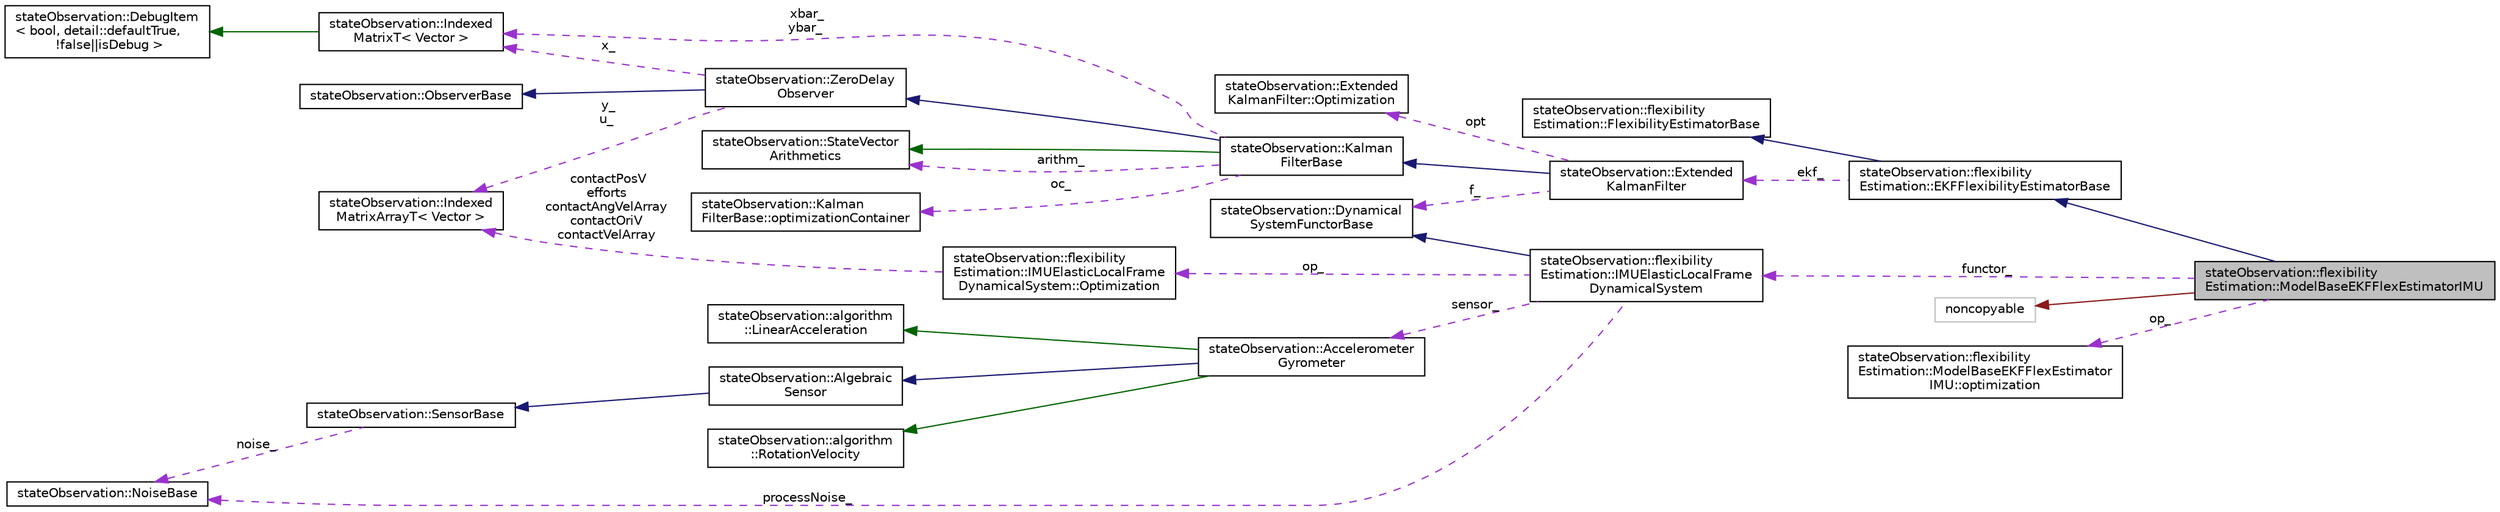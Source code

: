 digraph "stateObservation::flexibilityEstimation::ModelBaseEKFFlexEstimatorIMU"
{
  edge [fontname="Helvetica",fontsize="10",labelfontname="Helvetica",labelfontsize="10"];
  node [fontname="Helvetica",fontsize="10",shape=record];
  rankdir="LR";
  Node4 [label="stateObservation::flexibility\lEstimation::ModelBaseEKFFlexEstimatorIMU",height=0.2,width=0.4,color="black", fillcolor="grey75", style="filled", fontcolor="black"];
  Node5 -> Node4 [dir="back",color="midnightblue",fontsize="10",style="solid",fontname="Helvetica"];
  Node5 [label="stateObservation::flexibility\lEstimation::EKFFlexibilityEstimatorBase",height=0.2,width=0.4,color="black", fillcolor="white", style="filled",URL="$classstateObservation_1_1flexibilityEstimation_1_1EKFFlexibilityEstimatorBase.html",tooltip="This class is the base class of the flexibility estimators that use an extended Kalman Filter..."];
  Node6 -> Node5 [dir="back",color="midnightblue",fontsize="10",style="solid",fontname="Helvetica"];
  Node6 [label="stateObservation::flexibility\lEstimation::FlexibilityEstimatorBase",height=0.2,width=0.4,color="black", fillcolor="white", style="filled",URL="$classstateObservation_1_1flexibilityEstimation_1_1FlexibilityEstimatorBase.html",tooltip="This class is the base class of the flexibility estimators. "];
  Node7 -> Node5 [dir="back",color="darkorchid3",fontsize="10",style="dashed",label=" ekf_" ,fontname="Helvetica"];
  Node7 [label="stateObservation::Extended\lKalmanFilter",height=0.2,width=0.4,color="black", fillcolor="white", style="filled",URL="$classstateObservation_1_1ExtendedKalmanFilter.html",tooltip="The class to intanciate to use an extended Kalman filter. To use this class, one needs to provide a p..."];
  Node8 -> Node7 [dir="back",color="midnightblue",fontsize="10",style="solid",fontname="Helvetica"];
  Node8 [label="stateObservation::Kalman\lFilterBase",height=0.2,width=0.4,color="black", fillcolor="white", style="filled",URL="$classstateObservation_1_1KalmanFilterBase.html",tooltip="It mostly implements the equations of Kalman filtering It is suitablle by derivation to be used incas..."];
  Node9 -> Node8 [dir="back",color="midnightblue",fontsize="10",style="solid",fontname="Helvetica"];
  Node9 [label="stateObservation::ZeroDelay\lObserver",height=0.2,width=0.4,color="black", fillcolor="white", style="filled",URL="$classstateObservation_1_1ZeroDelayObserver.html",tooltip="Defines the base class of online zero delay observers. Zero delay observers are the classical state o..."];
  Node10 -> Node9 [dir="back",color="midnightblue",fontsize="10",style="solid",fontname="Helvetica"];
  Node10 [label="stateObservation::ObserverBase",height=0.2,width=0.4,color="black", fillcolor="white", style="filled",URL="$classstateObservation_1_1ObserverBase.html",tooltip="The base class for observers. The observer is destinated to any dynamical system with a vector state ..."];
  Node11 -> Node9 [dir="back",color="darkorchid3",fontsize="10",style="dashed",label=" y_\nu_" ,fontname="Helvetica"];
  Node11 [label="stateObservation::Indexed\lMatrixArrayT\< Vector \>",height=0.2,width=0.4,color="black", fillcolor="white", style="filled",URL="$classstateObservation_1_1IndexedMatrixArrayT.html"];
  Node12 -> Node9 [dir="back",color="darkorchid3",fontsize="10",style="dashed",label=" x_" ,fontname="Helvetica"];
  Node12 [label="stateObservation::Indexed\lMatrixT\< Vector \>",height=0.2,width=0.4,color="black", fillcolor="white", style="filled",URL="$classstateObservation_1_1IndexedMatrixT.html"];
  Node13 -> Node12 [dir="back",color="darkgreen",fontsize="10",style="solid",fontname="Helvetica"];
  Node13 [label="stateObservation::DebugItem\l\< bool, detail::defaultTrue,\l !false\|\|isDebug \>",height=0.2,width=0.4,color="black", fillcolor="white", style="filled",URL="$classstateObservation_1_1DebugItem.html"];
  Node14 -> Node8 [dir="back",color="darkgreen",fontsize="10",style="solid",fontname="Helvetica"];
  Node14 [label="stateObservation::StateVector\lArithmetics",height=0.2,width=0.4,color="black", fillcolor="white", style="filled",URL="$classstateObservation_1_1StateVectorArithmetics.html",tooltip="This class is used to customize the way the difference between measurements, the state update functio..."];
  Node15 -> Node8 [dir="back",color="darkorchid3",fontsize="10",style="dashed",label=" oc_" ,fontname="Helvetica"];
  Node15 [label="stateObservation::Kalman\lFilterBase::optimizationContainer",height=0.2,width=0.4,color="black", fillcolor="white", style="filled",URL="$structstateObservation_1_1KalmanFilterBase_1_1optimizationContainer.html"];
  Node14 -> Node8 [dir="back",color="darkorchid3",fontsize="10",style="dashed",label=" arithm_" ,fontname="Helvetica"];
  Node12 -> Node8 [dir="back",color="darkorchid3",fontsize="10",style="dashed",label=" xbar_\nybar_" ,fontname="Helvetica"];
  Node16 -> Node7 [dir="back",color="darkorchid3",fontsize="10",style="dashed",label=" opt" ,fontname="Helvetica"];
  Node16 [label="stateObservation::Extended\lKalmanFilter::Optimization",height=0.2,width=0.4,color="black", fillcolor="white", style="filled",URL="$structstateObservation_1_1ExtendedKalmanFilter_1_1Optimization.html"];
  Node17 -> Node7 [dir="back",color="darkorchid3",fontsize="10",style="dashed",label=" f_" ,fontname="Helvetica"];
  Node17 [label="stateObservation::Dynamical\lSystemFunctorBase",height=0.2,width=0.4,color="black", fillcolor="white", style="filled",URL="$classstateObservation_1_1DynamicalSystemFunctorBase.html",tooltip="This is the base class of any functor that describes the dynamics of the state and the measurement..."];
  Node18 -> Node4 [dir="back",color="firebrick4",fontsize="10",style="solid",fontname="Helvetica"];
  Node18 [label="noncopyable",height=0.2,width=0.4,color="grey75", fillcolor="white", style="filled"];
  Node19 -> Node4 [dir="back",color="darkorchid3",fontsize="10",style="dashed",label=" op_" ,fontname="Helvetica"];
  Node19 [label="stateObservation::flexibility\lEstimation::ModelBaseEKFFlexEstimator\lIMU::optimization",height=0.2,width=0.4,color="black", fillcolor="white", style="filled",URL="$structstateObservation_1_1flexibilityEstimation_1_1ModelBaseEKFFlexEstimatorIMU_1_1optimization.html"];
  Node20 -> Node4 [dir="back",color="darkorchid3",fontsize="10",style="dashed",label=" functor_" ,fontname="Helvetica"];
  Node20 [label="stateObservation::flexibility\lEstimation::IMUElasticLocalFrame\lDynamicalSystem",height=0.2,width=0.4,color="black", fillcolor="white", style="filled",URL="$classstateObservation_1_1flexibilityEstimation_1_1IMUElasticLocalFrameDynamicalSystem.html",tooltip="This class describes the dynamics of a robot&#39;s flexibility this dynamics with elastic forces to bring..."];
  Node17 -> Node20 [dir="back",color="midnightblue",fontsize="10",style="solid",fontname="Helvetica"];
  Node21 -> Node20 [dir="back",color="darkorchid3",fontsize="10",style="dashed",label=" sensor_" ,fontname="Helvetica"];
  Node21 [label="stateObservation::Accelerometer\lGyrometer",height=0.2,width=0.4,color="black", fillcolor="white", style="filled",URL="$classstateObservation_1_1AccelerometerGyrometer.html",tooltip="Implements the accelerometer-gyrometer measurements. "];
  Node22 -> Node21 [dir="back",color="midnightblue",fontsize="10",style="solid",fontname="Helvetica"];
  Node22 [label="stateObservation::Algebraic\lSensor",height=0.2,width=0.4,color="black", fillcolor="white", style="filled",URL="$classstateObservation_1_1AlgebraicSensor.html",tooltip="The base class for algebraic sensors. Algebraic sensors are sensors which depend only on the state va..."];
  Node23 -> Node22 [dir="back",color="midnightblue",fontsize="10",style="solid",fontname="Helvetica"];
  Node23 [label="stateObservation::SensorBase",height=0.2,width=0.4,color="black", fillcolor="white", style="filled",URL="$classstateObservation_1_1SensorBase.html",tooltip="The base class for sensors. This must be derived to implement a sensor. "];
  Node24 -> Node23 [dir="back",color="darkorchid3",fontsize="10",style="dashed",label=" noise_" ,fontname="Helvetica"];
  Node24 [label="stateObservation::NoiseBase",height=0.2,width=0.4,color="black", fillcolor="white", style="filled",URL="$classstateObservation_1_1NoiseBase.html"];
  Node25 -> Node21 [dir="back",color="darkgreen",fontsize="10",style="solid",fontname="Helvetica"];
  Node25 [label="stateObservation::algorithm\l::LinearAcceleration",height=0.2,width=0.4,color="black", fillcolor="white", style="filled",URL="$classstateObservation_1_1algorithm_1_1LinearAcceleration.html",tooltip="Implements the measurements given by an accelerometer. "];
  Node26 -> Node21 [dir="back",color="darkgreen",fontsize="10",style="solid",fontname="Helvetica"];
  Node26 [label="stateObservation::algorithm\l::RotationVelocity",height=0.2,width=0.4,color="black", fillcolor="white", style="filled",URL="$classstateObservation_1_1algorithm_1_1RotationVelocity.html",tooltip="Implements the gyrometer measurement algorithm. "];
  Node24 -> Node20 [dir="back",color="darkorchid3",fontsize="10",style="dashed",label=" processNoise_" ,fontname="Helvetica"];
  Node27 -> Node20 [dir="back",color="darkorchid3",fontsize="10",style="dashed",label=" op_" ,fontname="Helvetica"];
  Node27 [label="stateObservation::flexibility\lEstimation::IMUElasticLocalFrame\lDynamicalSystem::Optimization",height=0.2,width=0.4,color="black", fillcolor="white", style="filled",URL="$structstateObservation_1_1flexibilityEstimation_1_1IMUElasticLocalFrameDynamicalSystem_1_1Optimization.html"];
  Node11 -> Node27 [dir="back",color="darkorchid3",fontsize="10",style="dashed",label=" contactPosV\nefforts\ncontactAngVelArray\ncontactOriV\ncontactVelArray" ,fontname="Helvetica"];
}
